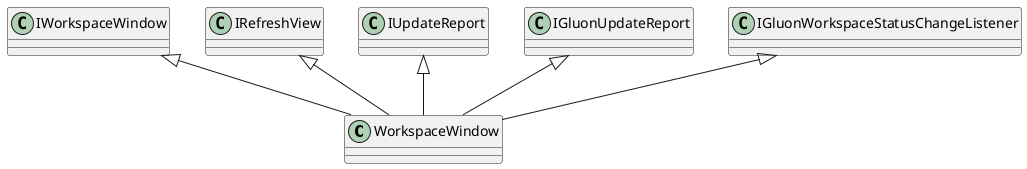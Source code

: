 @startuml
class WorkspaceWindow {
}
IWorkspaceWindow <|-- WorkspaceWindow
IRefreshView <|-- WorkspaceWindow
IUpdateReport <|-- WorkspaceWindow
IGluonUpdateReport <|-- WorkspaceWindow
IGluonWorkspaceStatusChangeListener <|-- WorkspaceWindow
@enduml
